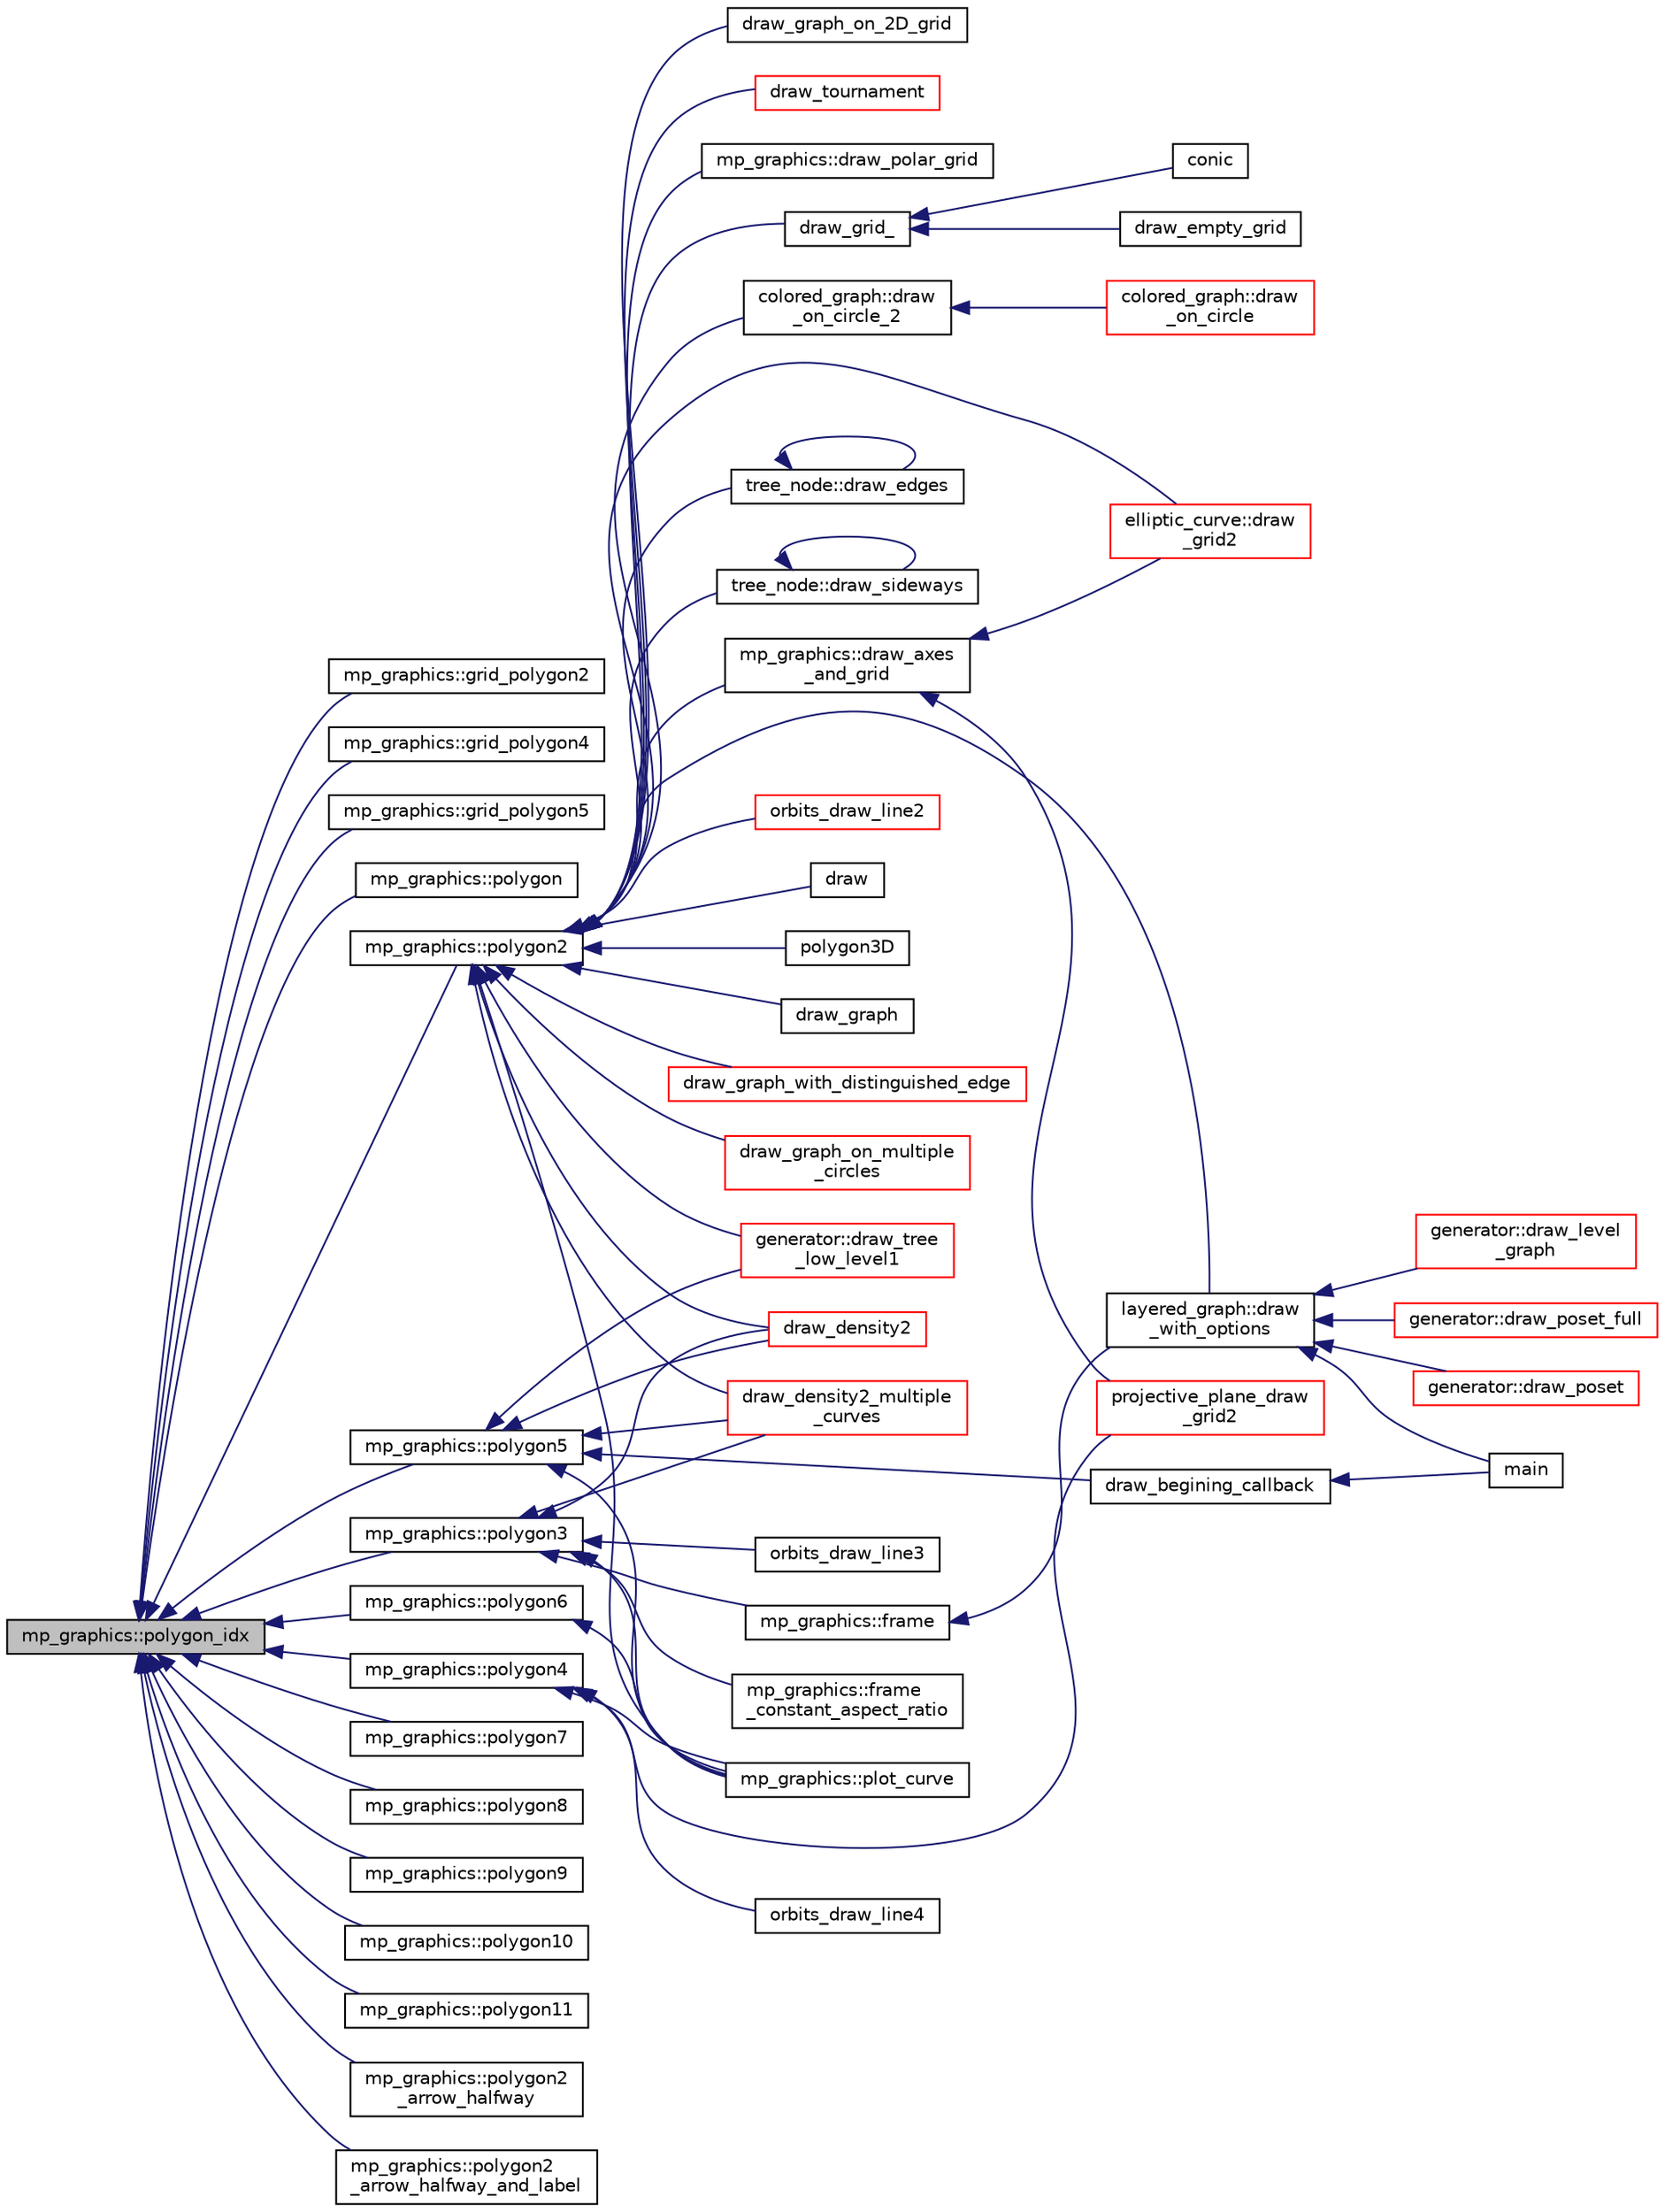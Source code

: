 digraph "mp_graphics::polygon_idx"
{
  edge [fontname="Helvetica",fontsize="10",labelfontname="Helvetica",labelfontsize="10"];
  node [fontname="Helvetica",fontsize="10",shape=record];
  rankdir="LR";
  Node5778 [label="mp_graphics::polygon_idx",height=0.2,width=0.4,color="black", fillcolor="grey75", style="filled", fontcolor="black"];
  Node5778 -> Node5779 [dir="back",color="midnightblue",fontsize="10",style="solid",fontname="Helvetica"];
  Node5779 [label="mp_graphics::grid_polygon2",height=0.2,width=0.4,color="black", fillcolor="white", style="filled",URL="$da/d2c/classmp__graphics.html#a2054989685b48955dc50472fe540684b"];
  Node5778 -> Node5780 [dir="back",color="midnightblue",fontsize="10",style="solid",fontname="Helvetica"];
  Node5780 [label="mp_graphics::grid_polygon4",height=0.2,width=0.4,color="black", fillcolor="white", style="filled",URL="$da/d2c/classmp__graphics.html#aac97ca6f94984f0c29c66275f7dd90c7"];
  Node5778 -> Node5781 [dir="back",color="midnightblue",fontsize="10",style="solid",fontname="Helvetica"];
  Node5781 [label="mp_graphics::grid_polygon5",height=0.2,width=0.4,color="black", fillcolor="white", style="filled",URL="$da/d2c/classmp__graphics.html#ac0a88ab5ddcf949ee1f90750a7b2fcd9"];
  Node5778 -> Node5782 [dir="back",color="midnightblue",fontsize="10",style="solid",fontname="Helvetica"];
  Node5782 [label="mp_graphics::polygon",height=0.2,width=0.4,color="black", fillcolor="white", style="filled",URL="$da/d2c/classmp__graphics.html#af35f47d4f85518e28515878cf8fec1fc"];
  Node5778 -> Node5783 [dir="back",color="midnightblue",fontsize="10",style="solid",fontname="Helvetica"];
  Node5783 [label="mp_graphics::polygon2",height=0.2,width=0.4,color="black", fillcolor="white", style="filled",URL="$da/d2c/classmp__graphics.html#ad4052be9dec4eeef879dcc8ca6d85d71"];
  Node5783 -> Node5784 [dir="back",color="midnightblue",fontsize="10",style="solid",fontname="Helvetica"];
  Node5784 [label="draw_grid_",height=0.2,width=0.4,color="black", fillcolor="white", style="filled",URL="$d4/de8/conic_8_c.html#ad4469548f3a53a4be0974832573a8661"];
  Node5784 -> Node5785 [dir="back",color="midnightblue",fontsize="10",style="solid",fontname="Helvetica"];
  Node5785 [label="draw_empty_grid",height=0.2,width=0.4,color="black", fillcolor="white", style="filled",URL="$d4/de8/conic_8_c.html#a0a991c7d8313e303d51bea14da7b490a"];
  Node5784 -> Node5786 [dir="back",color="midnightblue",fontsize="10",style="solid",fontname="Helvetica"];
  Node5786 [label="conic",height=0.2,width=0.4,color="black", fillcolor="white", style="filled",URL="$d4/de8/conic_8_c.html#a96def9474b981a9d5831a9b48d85d652"];
  Node5783 -> Node5787 [dir="back",color="midnightblue",fontsize="10",style="solid",fontname="Helvetica"];
  Node5787 [label="colored_graph::draw\l_on_circle_2",height=0.2,width=0.4,color="black", fillcolor="white", style="filled",URL="$dc/de2/classcolored__graph.html#a5491c0aa5ba7e60fb694fe7fbbc5ce8a"];
  Node5787 -> Node5788 [dir="back",color="midnightblue",fontsize="10",style="solid",fontname="Helvetica"];
  Node5788 [label="colored_graph::draw\l_on_circle",height=0.2,width=0.4,color="red", fillcolor="white", style="filled",URL="$dc/de2/classcolored__graph.html#af5b7af38772c569cc0d6ab1d7c1fe20b"];
  Node5783 -> Node5790 [dir="back",color="midnightblue",fontsize="10",style="solid",fontname="Helvetica"];
  Node5790 [label="layered_graph::draw\l_with_options",height=0.2,width=0.4,color="black", fillcolor="white", style="filled",URL="$da/db1/classlayered__graph.html#a4c76e40c6cf5bfb2ab2df20c33e846bc"];
  Node5790 -> Node5791 [dir="back",color="midnightblue",fontsize="10",style="solid",fontname="Helvetica"];
  Node5791 [label="main",height=0.2,width=0.4,color="black", fillcolor="white", style="filled",URL="$da/d62/layered__graph__main_8_c.html#a217dbf8b442f20279ea00b898af96f52"];
  Node5790 -> Node5792 [dir="back",color="midnightblue",fontsize="10",style="solid",fontname="Helvetica"];
  Node5792 [label="generator::draw_poset_full",height=0.2,width=0.4,color="red", fillcolor="white", style="filled",URL="$d7/d73/classgenerator.html#a6f7f90e50993905db31342536ac59d8c"];
  Node5790 -> Node5794 [dir="back",color="midnightblue",fontsize="10",style="solid",fontname="Helvetica"];
  Node5794 [label="generator::draw_poset",height=0.2,width=0.4,color="red", fillcolor="white", style="filled",URL="$d7/d73/classgenerator.html#aa4f99c75a86701ba85e514a294efdf3a"];
  Node5790 -> Node5815 [dir="back",color="midnightblue",fontsize="10",style="solid",fontname="Helvetica"];
  Node5815 [label="generator::draw_level\l_graph",height=0.2,width=0.4,color="red", fillcolor="white", style="filled",URL="$d7/d73/classgenerator.html#a6bbc7b7aafea55ff8e202efc43ab263c"];
  Node5783 -> Node5816 [dir="back",color="midnightblue",fontsize="10",style="solid",fontname="Helvetica"];
  Node5816 [label="orbits_draw_line2",height=0.2,width=0.4,color="red", fillcolor="white", style="filled",URL="$d9/d29/draw_8_c.html#ac3530544761e3a79ddef41ed599ea345"];
  Node5783 -> Node5818 [dir="back",color="midnightblue",fontsize="10",style="solid",fontname="Helvetica"];
  Node5818 [label="draw",height=0.2,width=0.4,color="black", fillcolor="white", style="filled",URL="$d7/d04/graphics_8h.html#a2f0462cf6d66f0096ed82a8dad6e4c3d"];
  Node5783 -> Node5819 [dir="back",color="midnightblue",fontsize="10",style="solid",fontname="Helvetica"];
  Node5819 [label="polygon3D",height=0.2,width=0.4,color="black", fillcolor="white", style="filled",URL="$d7/d04/graphics_8h.html#a815cdba801f65bcbd9f2097a501d464e"];
  Node5783 -> Node5820 [dir="back",color="midnightblue",fontsize="10",style="solid",fontname="Helvetica"];
  Node5820 [label="draw_graph",height=0.2,width=0.4,color="black", fillcolor="white", style="filled",URL="$d7/d04/graphics_8h.html#af937131778e8fbd30fd890cf5423f839"];
  Node5783 -> Node5821 [dir="back",color="midnightblue",fontsize="10",style="solid",fontname="Helvetica"];
  Node5821 [label="draw_graph_with_distinguished_edge",height=0.2,width=0.4,color="red", fillcolor="white", style="filled",URL="$d7/d04/graphics_8h.html#a988569053fbe52d7320623c4e27b8aca"];
  Node5783 -> Node5826 [dir="back",color="midnightblue",fontsize="10",style="solid",fontname="Helvetica"];
  Node5826 [label="draw_graph_on_multiple\l_circles",height=0.2,width=0.4,color="red", fillcolor="white", style="filled",URL="$d7/d04/graphics_8h.html#a63ab8fc9db24e6b7a4d0c2994ebb5013"];
  Node5783 -> Node5830 [dir="back",color="midnightblue",fontsize="10",style="solid",fontname="Helvetica"];
  Node5830 [label="draw_graph_on_2D_grid",height=0.2,width=0.4,color="black", fillcolor="white", style="filled",URL="$d7/d04/graphics_8h.html#af1fb7eed73ca4b08ce41329c6b843f6b"];
  Node5783 -> Node5831 [dir="back",color="midnightblue",fontsize="10",style="solid",fontname="Helvetica"];
  Node5831 [label="draw_tournament",height=0.2,width=0.4,color="red", fillcolor="white", style="filled",URL="$d7/d04/graphics_8h.html#abdcf81159ed67c2b19501ea77dbbf6c9"];
  Node5783 -> Node5834 [dir="back",color="midnightblue",fontsize="10",style="solid",fontname="Helvetica"];
  Node5834 [label="mp_graphics::draw_polar_grid",height=0.2,width=0.4,color="black", fillcolor="white", style="filled",URL="$da/d2c/classmp__graphics.html#a6fddb7e055dd8099413f41489342fcff"];
  Node5783 -> Node5835 [dir="back",color="midnightblue",fontsize="10",style="solid",fontname="Helvetica"];
  Node5835 [label="mp_graphics::draw_axes\l_and_grid",height=0.2,width=0.4,color="black", fillcolor="white", style="filled",URL="$da/d2c/classmp__graphics.html#a50758b934912d486ff6e5fcbef74a1d0"];
  Node5835 -> Node5836 [dir="back",color="midnightblue",fontsize="10",style="solid",fontname="Helvetica"];
  Node5836 [label="projective_plane_draw\l_grid2",height=0.2,width=0.4,color="red", fillcolor="white", style="filled",URL="$de/dea/plot_8_c.html#ab39804332acaaaaa6c7f3fd56ac914b3"];
  Node5835 -> Node5843 [dir="back",color="midnightblue",fontsize="10",style="solid",fontname="Helvetica"];
  Node5843 [label="elliptic_curve::draw\l_grid2",height=0.2,width=0.4,color="red", fillcolor="white", style="filled",URL="$d3/dea/classelliptic__curve.html#a20f858541aed9bfaabdf69b10f18cdbe"];
  Node5783 -> Node5845 [dir="back",color="midnightblue",fontsize="10",style="solid",fontname="Helvetica"];
  Node5845 [label="mp_graphics::plot_curve",height=0.2,width=0.4,color="black", fillcolor="white", style="filled",URL="$da/d2c/classmp__graphics.html#a2f288365e8ffc149570e25937e99003b"];
  Node5783 -> Node5846 [dir="back",color="midnightblue",fontsize="10",style="solid",fontname="Helvetica"];
  Node5846 [label="draw_density2",height=0.2,width=0.4,color="red", fillcolor="white", style="filled",URL="$de/dea/plot_8_c.html#a4325acc4eb31709cb6d3e5055c5196de"];
  Node5783 -> Node5848 [dir="back",color="midnightblue",fontsize="10",style="solid",fontname="Helvetica"];
  Node5848 [label="draw_density2_multiple\l_curves",height=0.2,width=0.4,color="red", fillcolor="white", style="filled",URL="$de/dea/plot_8_c.html#ac9b4203b5c6e28f5af87331deeb2142b"];
  Node5783 -> Node5824 [dir="back",color="midnightblue",fontsize="10",style="solid",fontname="Helvetica"];
  Node5824 [label="tree_node::draw_edges",height=0.2,width=0.4,color="black", fillcolor="white", style="filled",URL="$df/dbf/classtree__node.html#a7ccbb586fde19d382c05065d80501eca"];
  Node5824 -> Node5824 [dir="back",color="midnightblue",fontsize="10",style="solid",fontname="Helvetica"];
  Node5783 -> Node5850 [dir="back",color="midnightblue",fontsize="10",style="solid",fontname="Helvetica"];
  Node5850 [label="tree_node::draw_sideways",height=0.2,width=0.4,color="black", fillcolor="white", style="filled",URL="$df/dbf/classtree__node.html#a9b2f0bf6523c86a1fe755f6186180adb"];
  Node5850 -> Node5850 [dir="back",color="midnightblue",fontsize="10",style="solid",fontname="Helvetica"];
  Node5783 -> Node5851 [dir="back",color="midnightblue",fontsize="10",style="solid",fontname="Helvetica"];
  Node5851 [label="generator::draw_tree\l_low_level1",height=0.2,width=0.4,color="red", fillcolor="white", style="filled",URL="$d7/d73/classgenerator.html#a05c91a8f773c25fbad2e806201d5f0d3"];
  Node5783 -> Node5843 [dir="back",color="midnightblue",fontsize="10",style="solid",fontname="Helvetica"];
  Node5778 -> Node5904 [dir="back",color="midnightblue",fontsize="10",style="solid",fontname="Helvetica"];
  Node5904 [label="mp_graphics::polygon3",height=0.2,width=0.4,color="black", fillcolor="white", style="filled",URL="$da/d2c/classmp__graphics.html#a3684948a4acc33c084d0a613ff065575"];
  Node5904 -> Node5905 [dir="back",color="midnightblue",fontsize="10",style="solid",fontname="Helvetica"];
  Node5905 [label="orbits_draw_line3",height=0.2,width=0.4,color="black", fillcolor="white", style="filled",URL="$d9/d29/draw_8_c.html#af0899d0353c41dee492de1e8925965f4"];
  Node5904 -> Node5906 [dir="back",color="midnightblue",fontsize="10",style="solid",fontname="Helvetica"];
  Node5906 [label="mp_graphics::frame",height=0.2,width=0.4,color="black", fillcolor="white", style="filled",URL="$da/d2c/classmp__graphics.html#a4094becb93ac234f2f3ebd1be83d10ff"];
  Node5906 -> Node5790 [dir="back",color="midnightblue",fontsize="10",style="solid",fontname="Helvetica"];
  Node5904 -> Node5907 [dir="back",color="midnightblue",fontsize="10",style="solid",fontname="Helvetica"];
  Node5907 [label="mp_graphics::frame\l_constant_aspect_ratio",height=0.2,width=0.4,color="black", fillcolor="white", style="filled",URL="$da/d2c/classmp__graphics.html#a3b0cc53ceceec91be6ca0dde66f7ca88"];
  Node5904 -> Node5845 [dir="back",color="midnightblue",fontsize="10",style="solid",fontname="Helvetica"];
  Node5904 -> Node5846 [dir="back",color="midnightblue",fontsize="10",style="solid",fontname="Helvetica"];
  Node5904 -> Node5848 [dir="back",color="midnightblue",fontsize="10",style="solid",fontname="Helvetica"];
  Node5778 -> Node5908 [dir="back",color="midnightblue",fontsize="10",style="solid",fontname="Helvetica"];
  Node5908 [label="mp_graphics::polygon4",height=0.2,width=0.4,color="black", fillcolor="white", style="filled",URL="$da/d2c/classmp__graphics.html#acb344e1e44ad9f7fb2d1e8d6ae5bbf53"];
  Node5908 -> Node5909 [dir="back",color="midnightblue",fontsize="10",style="solid",fontname="Helvetica"];
  Node5909 [label="orbits_draw_line4",height=0.2,width=0.4,color="black", fillcolor="white", style="filled",URL="$d9/d29/draw_8_c.html#ac219f91f40350f9f7aef5ed9e9cf32e9"];
  Node5908 -> Node5845 [dir="back",color="midnightblue",fontsize="10",style="solid",fontname="Helvetica"];
  Node5908 -> Node5836 [dir="back",color="midnightblue",fontsize="10",style="solid",fontname="Helvetica"];
  Node5778 -> Node5910 [dir="back",color="midnightblue",fontsize="10",style="solid",fontname="Helvetica"];
  Node5910 [label="mp_graphics::polygon5",height=0.2,width=0.4,color="black", fillcolor="white", style="filled",URL="$da/d2c/classmp__graphics.html#a5c2a62f1331cc9f598c4faa8d1116dca"];
  Node5910 -> Node5911 [dir="back",color="midnightblue",fontsize="10",style="solid",fontname="Helvetica"];
  Node5911 [label="draw_begining_callback",height=0.2,width=0.4,color="black", fillcolor="white", style="filled",URL="$da/d62/layered__graph__main_8_c.html#ab4a3f5b5357175c191de574049ab3130"];
  Node5911 -> Node5791 [dir="back",color="midnightblue",fontsize="10",style="solid",fontname="Helvetica"];
  Node5910 -> Node5845 [dir="back",color="midnightblue",fontsize="10",style="solid",fontname="Helvetica"];
  Node5910 -> Node5846 [dir="back",color="midnightblue",fontsize="10",style="solid",fontname="Helvetica"];
  Node5910 -> Node5848 [dir="back",color="midnightblue",fontsize="10",style="solid",fontname="Helvetica"];
  Node5910 -> Node5851 [dir="back",color="midnightblue",fontsize="10",style="solid",fontname="Helvetica"];
  Node5778 -> Node5912 [dir="back",color="midnightblue",fontsize="10",style="solid",fontname="Helvetica"];
  Node5912 [label="mp_graphics::polygon6",height=0.2,width=0.4,color="black", fillcolor="white", style="filled",URL="$da/d2c/classmp__graphics.html#aed83ee1de24a8898f33a8b921343fa54"];
  Node5912 -> Node5845 [dir="back",color="midnightblue",fontsize="10",style="solid",fontname="Helvetica"];
  Node5778 -> Node5913 [dir="back",color="midnightblue",fontsize="10",style="solid",fontname="Helvetica"];
  Node5913 [label="mp_graphics::polygon7",height=0.2,width=0.4,color="black", fillcolor="white", style="filled",URL="$da/d2c/classmp__graphics.html#a7e9306aaee8234c952306f4e4d4bd7c0"];
  Node5778 -> Node5914 [dir="back",color="midnightblue",fontsize="10",style="solid",fontname="Helvetica"];
  Node5914 [label="mp_graphics::polygon8",height=0.2,width=0.4,color="black", fillcolor="white", style="filled",URL="$da/d2c/classmp__graphics.html#a06abfea6f0d73fbab3f073985dc64e1e"];
  Node5778 -> Node5915 [dir="back",color="midnightblue",fontsize="10",style="solid",fontname="Helvetica"];
  Node5915 [label="mp_graphics::polygon9",height=0.2,width=0.4,color="black", fillcolor="white", style="filled",URL="$da/d2c/classmp__graphics.html#a6731b14ae757dc7ab3ac63c21c82af4d"];
  Node5778 -> Node5916 [dir="back",color="midnightblue",fontsize="10",style="solid",fontname="Helvetica"];
  Node5916 [label="mp_graphics::polygon10",height=0.2,width=0.4,color="black", fillcolor="white", style="filled",URL="$da/d2c/classmp__graphics.html#a1fec1e127a9d626b6bce4dcf9e70ed47"];
  Node5778 -> Node5917 [dir="back",color="midnightblue",fontsize="10",style="solid",fontname="Helvetica"];
  Node5917 [label="mp_graphics::polygon11",height=0.2,width=0.4,color="black", fillcolor="white", style="filled",URL="$da/d2c/classmp__graphics.html#a910527e7875deb1b2f4184cbf41cdb5f"];
  Node5778 -> Node5918 [dir="back",color="midnightblue",fontsize="10",style="solid",fontname="Helvetica"];
  Node5918 [label="mp_graphics::polygon2\l_arrow_halfway",height=0.2,width=0.4,color="black", fillcolor="white", style="filled",URL="$da/d2c/classmp__graphics.html#a32863a10f2e01e8d3433cb960d540126"];
  Node5778 -> Node5919 [dir="back",color="midnightblue",fontsize="10",style="solid",fontname="Helvetica"];
  Node5919 [label="mp_graphics::polygon2\l_arrow_halfway_and_label",height=0.2,width=0.4,color="black", fillcolor="white", style="filled",URL="$da/d2c/classmp__graphics.html#a4f93744250eba12fc348a379f678ea22"];
}
